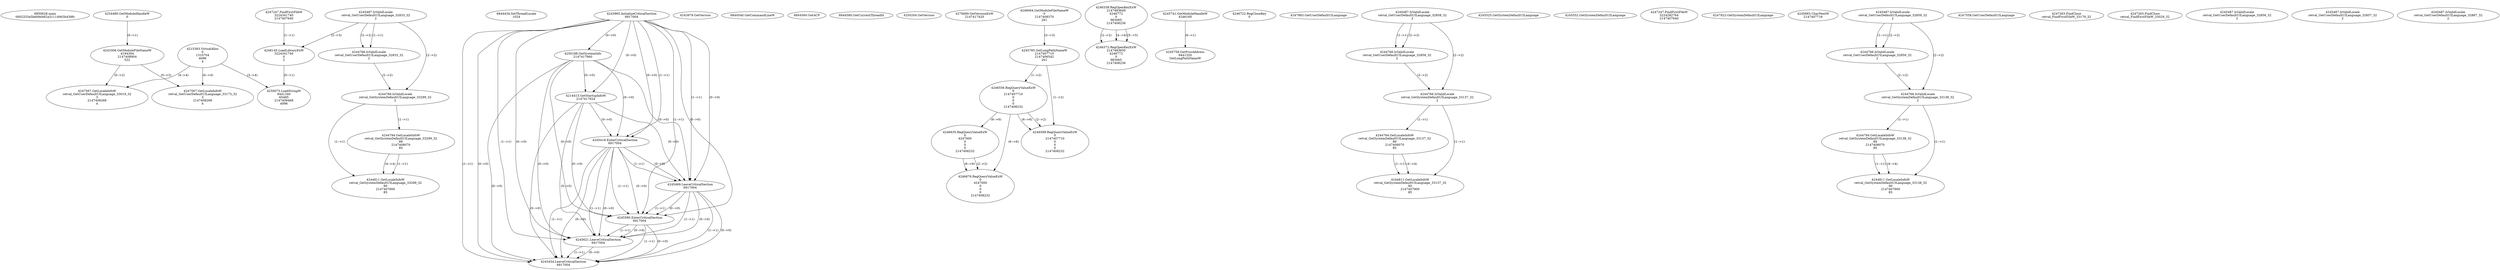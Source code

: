 // Global SCDG with merge call
digraph {
	0 [label="6850628.main
0002253a5beb9d462a311149d3b439fc"]
	1 [label="4254480.GetModuleHandleW
0"]
	2 [label="6844434.SetThreadLocale
1024"]
	3 [label="4243965.InitializeCriticalSection
6917004"]
	4 [label="4243979.GetVersion
"]
	5 [label="4250188.GetSystemInfo
2147417660"]
	3 -> 5 [label="(0-->0)"]
	6 [label="6844540.GetCommandLineW
"]
	7 [label="4214413.GetStartupInfoW
2147417624"]
	3 -> 7 [label="(0-->0)"]
	5 -> 7 [label="(0-->0)"]
	8 [label="6844560.GetACP
"]
	9 [label="6844580.GetCurrentThreadId
"]
	10 [label="4250204.GetVersion
"]
	11 [label="4276690.GetVersionExW
2147417420"]
	12 [label="4243306.GetModuleFileNameW
4194304
2147408904
522"]
	1 -> 12 [label="(0-->1)"]
	13 [label="4248064.GetModuleFileNameW
0
2147408370
261"]
	14 [label="4215383.VirtualAlloc
0
1310704
4096
4"]
	15 [label="4246338.RegOpenKeyExW
2147483649
4246772
0
983065
2147408236"]
	16 [label="4245741.GetModuleHandleW
4246160"]
	17 [label="4245758.GetProcAddress
9441320
GetLongPathNameW"]
	16 -> 17 [label="(0-->1)"]
	18 [label="4245785.GetLongPathNameW
2147407710
2147406542
261"]
	13 -> 18 [label="(3-->3)"]
	19 [label="4246556.RegQueryValueExW
0
2147407710
0
0
0
2147408232"]
	18 -> 19 [label="(1-->2)"]
	20 [label="4246599.RegQueryValueExW
0
2147407710
0
0
0
2147408232"]
	18 -> 20 [label="(1-->2)"]
	19 -> 20 [label="(2-->2)"]
	19 -> 20 [label="(6-->6)"]
	21 [label="4246722.RegCloseKey
0"]
	22 [label="4247883.GetUserDefaultUILanguage
"]
	23 [label="4245418.EnterCriticalSection
6917004"]
	3 -> 23 [label="(1-->1)"]
	3 -> 23 [label="(0-->0)"]
	5 -> 23 [label="(0-->0)"]
	7 -> 23 [label="(0-->0)"]
	24 [label="4245469.LeaveCriticalSection
6917004"]
	3 -> 24 [label="(1-->1)"]
	23 -> 24 [label="(1-->1)"]
	3 -> 24 [label="(0-->0)"]
	5 -> 24 [label="(0-->0)"]
	7 -> 24 [label="(0-->0)"]
	23 -> 24 [label="(0-->0)"]
	25 [label="4245487.IsValidLocale
retval_GetUserDefaultUILanguage_32858_32
2"]
	26 [label="4244766.IsValidLocale
retval_GetUserDefaultUILanguage_32858_32
2"]
	25 -> 26 [label="(1-->1)"]
	25 -> 26 [label="(2-->2)"]
	27 [label="4245525.GetSystemDefaultUILanguage
"]
	28 [label="4245552.GetSystemDefaultUILanguage
"]
	29 [label="4244766.IsValidLocale
retval_GetSystemDefaultUILanguage_33137_32
2"]
	25 -> 29 [label="(2-->2)"]
	26 -> 29 [label="(2-->2)"]
	30 [label="4244794.GetLocaleInfoW
retval_GetSystemDefaultUILanguage_33137_32
89
2147408070
85"]
	29 -> 30 [label="(1-->1)"]
	31 [label="4244811.GetLocaleInfoW
retval_GetSystemDefaultUILanguage_33137_32
90
2147407900
85"]
	29 -> 31 [label="(1-->1)"]
	30 -> 31 [label="(1-->1)"]
	30 -> 31 [label="(4-->4)"]
	32 [label="4245580.EnterCriticalSection
6917004"]
	3 -> 32 [label="(1-->1)"]
	23 -> 32 [label="(1-->1)"]
	24 -> 32 [label="(1-->1)"]
	3 -> 32 [label="(0-->0)"]
	5 -> 32 [label="(0-->0)"]
	7 -> 32 [label="(0-->0)"]
	23 -> 32 [label="(0-->0)"]
	24 -> 32 [label="(0-->0)"]
	33 [label="4245621.LeaveCriticalSection
6917004"]
	3 -> 33 [label="(1-->1)"]
	23 -> 33 [label="(1-->1)"]
	24 -> 33 [label="(1-->1)"]
	32 -> 33 [label="(1-->1)"]
	3 -> 33 [label="(0-->0)"]
	5 -> 33 [label="(0-->0)"]
	7 -> 33 [label="(0-->0)"]
	23 -> 33 [label="(0-->0)"]
	24 -> 33 [label="(0-->0)"]
	32 -> 33 [label="(0-->0)"]
	34 [label="4247247.FindFirstFileW
3224282764
2147407640"]
	35 [label="4247923.GetSystemDefaultUILanguage
"]
	36 [label="4245683.CharNextW
2147407716"]
	37 [label="4245487.IsValidLocale
retval_GetUserDefaultUILanguage_32833_32
2"]
	38 [label="4244766.IsValidLocale
retval_GetUserDefaultUILanguage_32833_32
2"]
	37 -> 38 [label="(1-->1)"]
	37 -> 38 [label="(2-->2)"]
	39 [label="4244766.IsValidLocale
retval_GetSystemDefaultUILanguage_33299_32
2"]
	37 -> 39 [label="(2-->2)"]
	38 -> 39 [label="(2-->2)"]
	40 [label="4244794.GetLocaleInfoW
retval_GetSystemDefaultUILanguage_33299_32
89
2147408070
85"]
	39 -> 40 [label="(1-->1)"]
	41 [label="4244811.GetLocaleInfoW
retval_GetSystemDefaultUILanguage_33299_32
90
2147407900
85"]
	39 -> 41 [label="(1-->1)"]
	40 -> 41 [label="(1-->1)"]
	40 -> 41 [label="(4-->4)"]
	42 [label="4246372.RegOpenKeyExW
2147483650
4246772
0
983065
2147408236"]
	15 -> 42 [label="(2-->2)"]
	15 -> 42 [label="(4-->4)"]
	15 -> 42 [label="(5-->5)"]
	43 [label="4245487.IsValidLocale
retval_GetUserDefaultUILanguage_32859_32
2"]
	44 [label="4244766.IsValidLocale
retval_GetUserDefaultUILanguage_32859_32
2"]
	43 -> 44 [label="(1-->1)"]
	43 -> 44 [label="(2-->2)"]
	45 [label="4244766.IsValidLocale
retval_GetSystemDefaultUILanguage_33138_32
2"]
	43 -> 45 [label="(2-->2)"]
	44 -> 45 [label="(2-->2)"]
	46 [label="4244794.GetLocaleInfoW
retval_GetSystemDefaultUILanguage_33138_32
89
2147408070
85"]
	45 -> 46 [label="(1-->1)"]
	47 [label="4244811.GetLocaleInfoW
retval_GetSystemDefaultUILanguage_33138_32
90
2147407900
85"]
	45 -> 47 [label="(1-->1)"]
	46 -> 47 [label="(1-->1)"]
	46 -> 47 [label="(4-->4)"]
	48 [label="4245454.LeaveCriticalSection
6917004"]
	3 -> 48 [label="(1-->1)"]
	23 -> 48 [label="(1-->1)"]
	24 -> 48 [label="(1-->1)"]
	32 -> 48 [label="(1-->1)"]
	33 -> 48 [label="(1-->1)"]
	3 -> 48 [label="(0-->0)"]
	5 -> 48 [label="(0-->0)"]
	7 -> 48 [label="(0-->0)"]
	23 -> 48 [label="(0-->0)"]
	24 -> 48 [label="(0-->0)"]
	32 -> 48 [label="(0-->0)"]
	33 -> 48 [label="(0-->0)"]
	49 [label="4247558.GetUserDefaultUILanguage
"]
	50 [label="4247567.GetLocaleInfoW
retval_GetUserDefaultUILanguage_33173_32
3
2147408268
4"]
	12 -> 50 [label="(0-->2)"]
	14 -> 50 [label="(4-->4)"]
	51 [label="4247247.FindFirstFileW
3224341740
2147407640"]
	52 [label="4247263.FindClose
retval_FindFirstFileW_33179_32"]
	53 [label="4248145.LoadLibraryExW
3224341740
0
2"]
	51 -> 53 [label="(1-->1)"]
	37 -> 53 [label="(2-->3)"]
	54 [label="4250073.LoadStringW
9441340
65485
2147409468
4096"]
	53 -> 54 [label="(0-->1)"]
	14 -> 54 [label="(3-->4)"]
	55 [label="4247567.GetLocaleInfoW
retval_GetUserDefaultUILanguage_33019_32
3
2147408268
4"]
	12 -> 55 [label="(0-->2)"]
	14 -> 55 [label="(4-->4)"]
	56 [label="4247263.FindClose
retval_FindFirstFileW_33029_32"]
	57 [label="4245487.IsValidLocale
retval_GetUserDefaultUILanguage_32856_32
2"]
	58 [label="4245487.IsValidLocale
retval_GetUserDefaultUILanguage_32857_32
2"]
	59 [label="4246635.RegQueryValueExW
0
4247000
0
0
0
2147408232"]
	19 -> 59 [label="(6-->6)"]
	60 [label="4246676.RegQueryValueExW
0
4247000
0
0
0
2147408232"]
	59 -> 60 [label="(2-->2)"]
	19 -> 60 [label="(6-->6)"]
	59 -> 60 [label="(6-->6)"]
	61 [label="4245487.IsValidLocale
retval_GetUserDefaultUILanguage_32867_32
2"]
}

